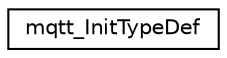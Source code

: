digraph "Graphical Class Hierarchy"
{
  edge [fontname="Helvetica",fontsize="10",labelfontname="Helvetica",labelfontsize="10"];
  node [fontname="Helvetica",fontsize="10",shape=record];
  rankdir="LR";
  Node0 [label="mqtt_InitTypeDef",height=0.2,width=0.4,color="black", fillcolor="white", style="filled",URL="$structmqtt___init_type_def.html"];
}
